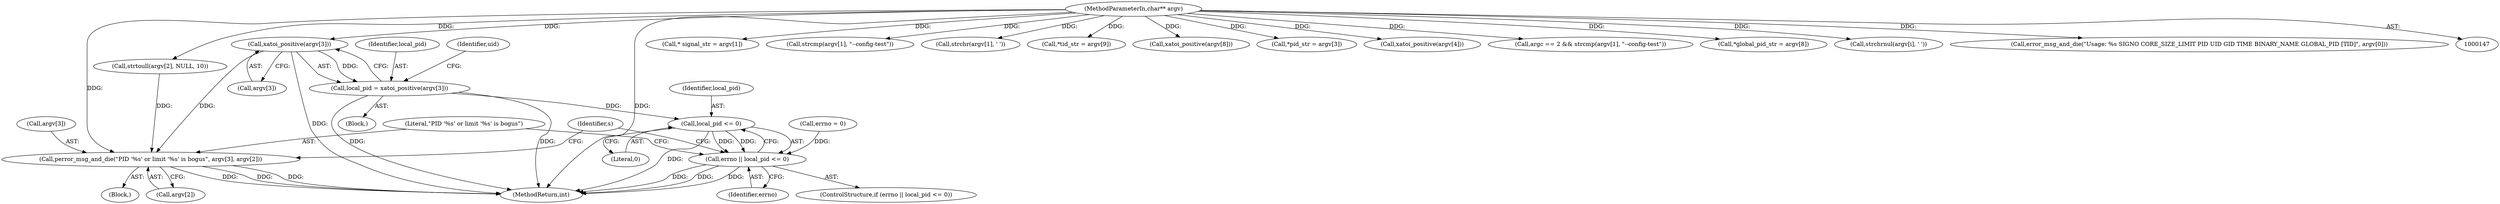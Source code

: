 digraph "0_abrt_3c1b60cfa62d39e5fff5a53a5bc53dae189e740e@array" {
"1000387" [label="(Call,xatoi_positive(argv[3]))"];
"1000149" [label="(MethodParameterIn,char** argv)"];
"1000385" [label="(Call,local_pid = xatoi_positive(argv[3]))"];
"1000401" [label="(Call,local_pid <= 0)"];
"1000399" [label="(Call,errno || local_pid <= 0)"];
"1000405" [label="(Call,perror_msg_and_die(\"PID '%s' or limit '%s' is bogus\", argv[3], argv[2]))"];
"1000388" [label="(Call,argv[3])"];
"1000403" [label="(Literal,0)"];
"1000341" [label="(Call,* signal_str = argv[1])"];
"1000385" [label="(Call,local_pid = xatoi_positive(argv[3]))"];
"1000386" [label="(Identifier,local_pid)"];
"1000291" [label="(Call,strcmp(argv[1], \"--config-test\"))"];
"1000406" [label="(Literal,\"PID '%s' or limit '%s' is bogus\")"];
"1000149" [label="(MethodParameterIn,char** argv)"];
"1000311" [label="(Call,strchr(argv[1], ' '))"];
"1000447" [label="(Call,*tid_str = argv[9])"];
"1000387" [label="(Call,xatoi_positive(argv[3]))"];
"1000400" [label="(Identifier,errno)"];
"1000437" [label="(Call,xatoi_positive(argv[8]))"];
"1000402" [label="(Identifier,local_pid)"];
"1000379" [label="(Call,*pid_str = argv[3])"];
"1000394" [label="(Call,xatoi_positive(argv[4]))"];
"1000398" [label="(ControlStructure,if (errno || local_pid <= 0))"];
"1000401" [label="(Call,local_pid <= 0)"];
"1000399" [label="(Call,errno || local_pid <= 0)"];
"1000404" [label="(Block,)"];
"1000150" [label="(Block,)"];
"1000287" [label="(Call,argc == 2 && strcmp(argv[1], \"--config-test\"))"];
"1000410" [label="(Call,argv[2])"];
"1000407" [label="(Call,argv[3])"];
"1000354" [label="(Call,strtoull(argv[2], NULL, 10))"];
"1000429" [label="(Call,*global_pid_str = argv[8])"];
"1000416" [label="(Identifier,s)"];
"1000330" [label="(Call,strchrnul(argv[i], ' '))"];
"1000393" [label="(Identifier,uid)"];
"1000405" [label="(Call,perror_msg_and_die(\"PID '%s' or limit '%s' is bogus\", argv[3], argv[2]))"];
"1000337" [label="(Call,errno = 0)"];
"1000305" [label="(Call,error_msg_and_die(\"Usage: %s SIGNO CORE_SIZE_LIMIT PID UID GID TIME BINARY_NAME GLOBAL_PID [TID]\", argv[0]))"];
"1001445" [label="(MethodReturn,int)"];
"1000387" -> "1000385"  [label="AST: "];
"1000387" -> "1000388"  [label="CFG: "];
"1000388" -> "1000387"  [label="AST: "];
"1000385" -> "1000387"  [label="CFG: "];
"1000387" -> "1001445"  [label="DDG: "];
"1000387" -> "1000385"  [label="DDG: "];
"1000149" -> "1000387"  [label="DDG: "];
"1000387" -> "1000405"  [label="DDG: "];
"1000149" -> "1000147"  [label="AST: "];
"1000149" -> "1001445"  [label="DDG: "];
"1000149" -> "1000287"  [label="DDG: "];
"1000149" -> "1000291"  [label="DDG: "];
"1000149" -> "1000305"  [label="DDG: "];
"1000149" -> "1000311"  [label="DDG: "];
"1000149" -> "1000330"  [label="DDG: "];
"1000149" -> "1000341"  [label="DDG: "];
"1000149" -> "1000354"  [label="DDG: "];
"1000149" -> "1000379"  [label="DDG: "];
"1000149" -> "1000394"  [label="DDG: "];
"1000149" -> "1000405"  [label="DDG: "];
"1000149" -> "1000429"  [label="DDG: "];
"1000149" -> "1000437"  [label="DDG: "];
"1000149" -> "1000447"  [label="DDG: "];
"1000385" -> "1000150"  [label="AST: "];
"1000386" -> "1000385"  [label="AST: "];
"1000393" -> "1000385"  [label="CFG: "];
"1000385" -> "1001445"  [label="DDG: "];
"1000385" -> "1001445"  [label="DDG: "];
"1000385" -> "1000401"  [label="DDG: "];
"1000401" -> "1000399"  [label="AST: "];
"1000401" -> "1000403"  [label="CFG: "];
"1000402" -> "1000401"  [label="AST: "];
"1000403" -> "1000401"  [label="AST: "];
"1000399" -> "1000401"  [label="CFG: "];
"1000401" -> "1001445"  [label="DDG: "];
"1000401" -> "1000399"  [label="DDG: "];
"1000401" -> "1000399"  [label="DDG: "];
"1000399" -> "1000398"  [label="AST: "];
"1000399" -> "1000400"  [label="CFG: "];
"1000400" -> "1000399"  [label="AST: "];
"1000406" -> "1000399"  [label="CFG: "];
"1000416" -> "1000399"  [label="CFG: "];
"1000399" -> "1001445"  [label="DDG: "];
"1000399" -> "1001445"  [label="DDG: "];
"1000399" -> "1001445"  [label="DDG: "];
"1000337" -> "1000399"  [label="DDG: "];
"1000405" -> "1000404"  [label="AST: "];
"1000405" -> "1000410"  [label="CFG: "];
"1000406" -> "1000405"  [label="AST: "];
"1000407" -> "1000405"  [label="AST: "];
"1000410" -> "1000405"  [label="AST: "];
"1000416" -> "1000405"  [label="CFG: "];
"1000405" -> "1001445"  [label="DDG: "];
"1000405" -> "1001445"  [label="DDG: "];
"1000405" -> "1001445"  [label="DDG: "];
"1000354" -> "1000405"  [label="DDG: "];
}
